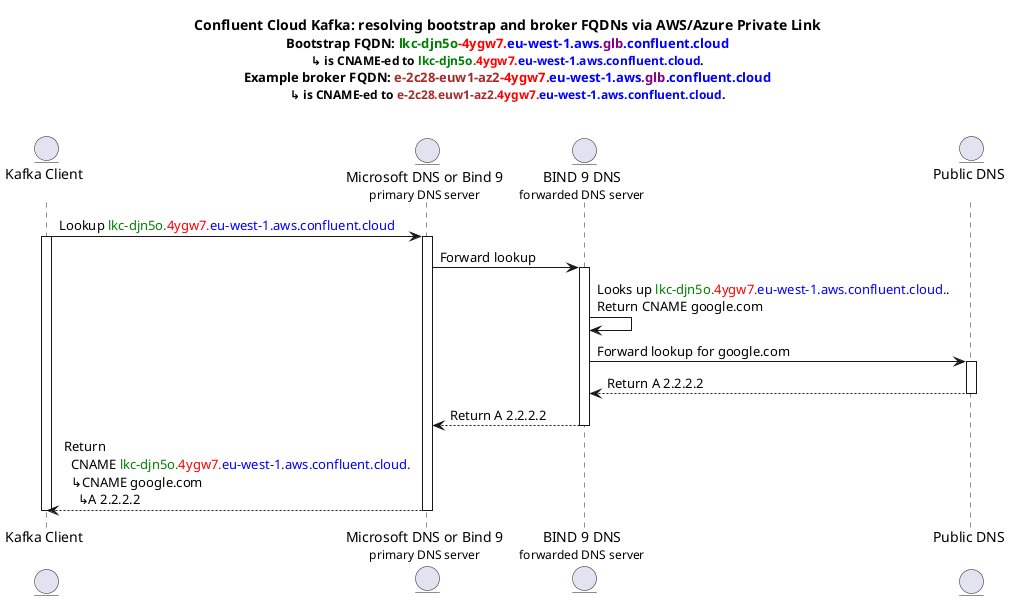 @startuml
title
Confluent Cloud Kafka: resolving bootstrap and broker FQDNs via AWS/Azure Private Link
<size 13>Bootstrap FQDN: <color green>lkc-djn5o</color><color red>-4ygw7.</color><color blue>eu-west-1.aws</color><color purple>.glb</color><color blue>.confluent.cloud</color></size>
<size 12>↳ is CNAME-ed to <color green>lkc-djn5o.</color><color red>4ygw7.</color><color blue>eu-west-1.aws.confluent.cloud</color>.</size>
<size 13>Example broker FQDN: <color brown>e-2c28-euw1-az2</color><color red>-4ygw7.</color><color blue>eu-west-1.aws</color><color purple>.glb</color><color blue>.confluent.cloud</color></size>
<size 12>↳ is CNAME-ed to <color brown>e-2c28.euw1-az2.</color><color red>4ygw7.</color><color blue>eu-west-1.aws.confluent.cloud</color>.</size>

end title

entity "Kafka Client\n" as client
entity "Microsoft DNS or Bind 9\n<size 12>primary DNS server</size>" as pDNS
entity "BIND 9 DNS\n<size 12>forwarded DNS server</size>" as sDNS
entity "Public DNS\n" as pubDNS

client -> pDNS : Lookup <color green>lkc-djn5o.</color><color red>4ygw7.</color><color blue>eu-west-1.aws.confluent.cloud</color>
activate client
activate pDNS
pDNS -> sDNS: Forward lookup
activate sDNS
sDNS -> sDNS : Looks up <color green>lkc-djn5o.</color><color red>4ygw7.</color><color blue>eu-west-1.aws.confluent.cloud.</color>.\nReturn CNAME google.com
sDNS -> pubDNS : Forward lookup for google.com
activate pubDNS
pubDNS --> sDNS :  Return A 2.2.2.2
deactivate pubDNS
sDNS --> pDNS : Return A 2.2.2.2
deactivate sDNS
pDNS --> client : Return\n  CNAME <color green>lkc-djn5o.</color><color red>4ygw7.</color><color blue>eu-west-1.aws.confluent.cloud.</color>\n  ↳CNAME google.com\n    ↳A 2.2.2.2
deactivate pDNS
deactivate client
@enduml
